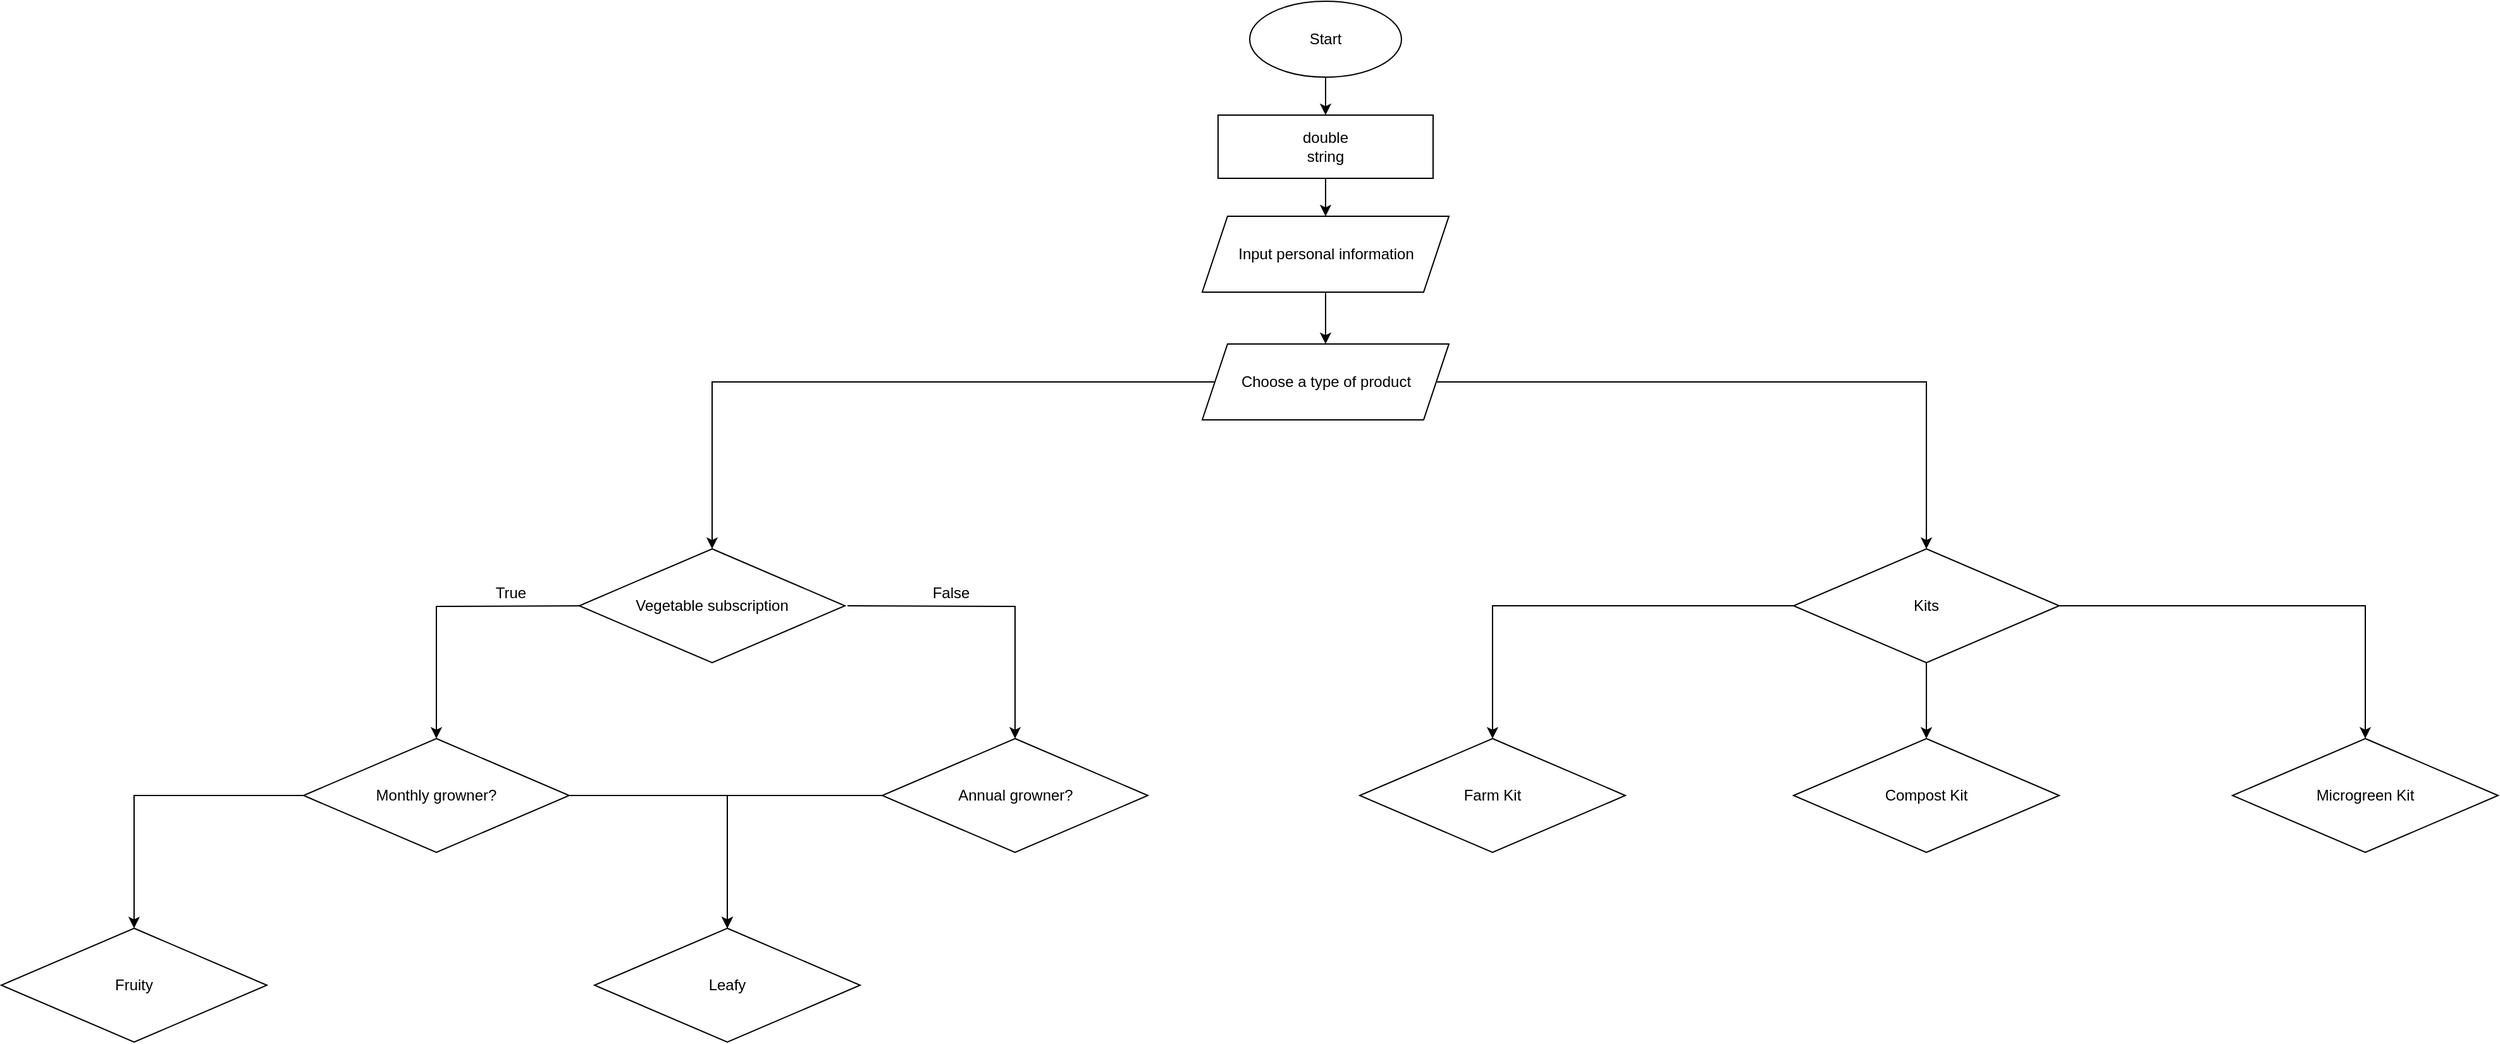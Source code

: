 <mxfile version="22.0.7" type="github">
  <diagram name="Page-1" id="1L5WrQ_xsIaw3wv9u6_h">
    <mxGraphModel dx="590" dy="493" grid="1" gridSize="10" guides="1" tooltips="1" connect="1" arrows="1" fold="1" page="1" pageScale="1" pageWidth="2339" pageHeight="3300" background="#ffffff" math="0" shadow="0">
      <root>
        <mxCell id="0" />
        <mxCell id="1" parent="0" />
        <mxCell id="IPSD1Vm8L01byhUQGxte-10" value="" style="edgeStyle=orthogonalEdgeStyle;rounded=0;orthogonalLoop=1;jettySize=auto;html=1;" parent="1" source="IPSD1Vm8L01byhUQGxte-1" target="IPSD1Vm8L01byhUQGxte-4" edge="1">
          <mxGeometry relative="1" as="geometry" />
        </mxCell>
        <mxCell id="IPSD1Vm8L01byhUQGxte-1" value="Start" style="ellipse;whiteSpace=wrap;html=1;" parent="1" vertex="1">
          <mxGeometry x="1198" y="107" width="120" height="60" as="geometry" />
        </mxCell>
        <mxCell id="IPSD1Vm8L01byhUQGxte-12" value="" style="edgeStyle=orthogonalEdgeStyle;rounded=0;orthogonalLoop=1;jettySize=auto;html=1;" parent="1" source="IPSD1Vm8L01byhUQGxte-2" target="IPSD1Vm8L01byhUQGxte-6" edge="1">
          <mxGeometry relative="1" as="geometry" />
        </mxCell>
        <mxCell id="IPSD1Vm8L01byhUQGxte-2" value="Input personal information" style="shape=parallelogram;perimeter=parallelogramPerimeter;whiteSpace=wrap;html=1;fixedSize=1;" parent="1" vertex="1">
          <mxGeometry x="1160.5" y="277" width="195" height="60" as="geometry" />
        </mxCell>
        <mxCell id="IPSD1Vm8L01byhUQGxte-11" value="" style="edgeStyle=orthogonalEdgeStyle;rounded=0;orthogonalLoop=1;jettySize=auto;html=1;" parent="1" source="IPSD1Vm8L01byhUQGxte-4" target="IPSD1Vm8L01byhUQGxte-2" edge="1">
          <mxGeometry relative="1" as="geometry" />
        </mxCell>
        <mxCell id="IPSD1Vm8L01byhUQGxte-4" value="double&lt;br&gt;string" style="rounded=0;whiteSpace=wrap;html=1;" parent="1" vertex="1">
          <mxGeometry x="1173" y="197" width="170" height="50" as="geometry" />
        </mxCell>
        <mxCell id="IPSD1Vm8L01byhUQGxte-20" style="edgeStyle=orthogonalEdgeStyle;rounded=0;orthogonalLoop=1;jettySize=auto;html=1;entryX=0.5;entryY=0;entryDx=0;entryDy=0;" parent="1" source="IPSD1Vm8L01byhUQGxte-6" target="IPSD1Vm8L01byhUQGxte-7" edge="1">
          <mxGeometry relative="1" as="geometry" />
        </mxCell>
        <mxCell id="IPSD1Vm8L01byhUQGxte-21" style="edgeStyle=orthogonalEdgeStyle;rounded=0;orthogonalLoop=1;jettySize=auto;html=1;entryX=0.5;entryY=0;entryDx=0;entryDy=0;" parent="1" source="IPSD1Vm8L01byhUQGxte-6" target="IPSD1Vm8L01byhUQGxte-9" edge="1">
          <mxGeometry relative="1" as="geometry" />
        </mxCell>
        <mxCell id="IPSD1Vm8L01byhUQGxte-6" value="Choose a type of product" style="shape=parallelogram;perimeter=parallelogramPerimeter;whiteSpace=wrap;html=1;fixedSize=1;" parent="1" vertex="1">
          <mxGeometry x="1160.5" y="378" width="195" height="60" as="geometry" />
        </mxCell>
        <mxCell id="IPSD1Vm8L01byhUQGxte-22" style="edgeStyle=orthogonalEdgeStyle;rounded=0;orthogonalLoop=1;jettySize=auto;html=1;" parent="1" target="IPSD1Vm8L01byhUQGxte-8" edge="1">
          <mxGeometry relative="1" as="geometry">
            <mxPoint x="680" y="585" as="sourcePoint" />
            <mxPoint x="563.0" y="690" as="targetPoint" />
          </mxGeometry>
        </mxCell>
        <mxCell id="IPSD1Vm8L01byhUQGxte-24" style="edgeStyle=orthogonalEdgeStyle;rounded=0;orthogonalLoop=1;jettySize=auto;html=1;entryX=0.5;entryY=0;entryDx=0;entryDy=0;" parent="1" target="IPSD1Vm8L01byhUQGxte-23" edge="1">
          <mxGeometry relative="1" as="geometry">
            <mxPoint x="1011.5" y="690" as="targetPoint" />
            <mxPoint x="880" y="585" as="sourcePoint" />
          </mxGeometry>
        </mxCell>
        <mxCell id="IPSD1Vm8L01byhUQGxte-7" value="Vegetable subscription" style="rhombus;whiteSpace=wrap;html=1;" parent="1" vertex="1">
          <mxGeometry x="668" y="540" width="210" height="90" as="geometry" />
        </mxCell>
        <mxCell id="z2n6zhJefd0Jy2QsKGM_-11" style="edgeStyle=orthogonalEdgeStyle;rounded=0;orthogonalLoop=1;jettySize=auto;html=1;entryX=0.5;entryY=0;entryDx=0;entryDy=0;" parent="1" source="IPSD1Vm8L01byhUQGxte-8" target="z2n6zhJefd0Jy2QsKGM_-9" edge="1">
          <mxGeometry relative="1" as="geometry" />
        </mxCell>
        <mxCell id="z2n6zhJefd0Jy2QsKGM_-12" style="edgeStyle=orthogonalEdgeStyle;rounded=0;orthogonalLoop=1;jettySize=auto;html=1;" parent="1" source="IPSD1Vm8L01byhUQGxte-8" target="z2n6zhJefd0Jy2QsKGM_-8" edge="1">
          <mxGeometry relative="1" as="geometry" />
        </mxCell>
        <mxCell id="IPSD1Vm8L01byhUQGxte-8" value="Monthly growner?" style="rhombus;whiteSpace=wrap;html=1;" parent="1" vertex="1">
          <mxGeometry x="450" y="690" width="210" height="90" as="geometry" />
        </mxCell>
        <mxCell id="z2n6zhJefd0Jy2QsKGM_-5" style="edgeStyle=orthogonalEdgeStyle;rounded=0;orthogonalLoop=1;jettySize=auto;html=1;entryX=0.5;entryY=0;entryDx=0;entryDy=0;" parent="1" source="IPSD1Vm8L01byhUQGxte-9" target="z2n6zhJefd0Jy2QsKGM_-1" edge="1">
          <mxGeometry relative="1" as="geometry" />
        </mxCell>
        <mxCell id="z2n6zhJefd0Jy2QsKGM_-6" style="edgeStyle=orthogonalEdgeStyle;rounded=0;orthogonalLoop=1;jettySize=auto;html=1;entryX=0.5;entryY=0;entryDx=0;entryDy=0;" parent="1" source="IPSD1Vm8L01byhUQGxte-9" target="z2n6zhJefd0Jy2QsKGM_-2" edge="1">
          <mxGeometry relative="1" as="geometry" />
        </mxCell>
        <mxCell id="z2n6zhJefd0Jy2QsKGM_-7" style="edgeStyle=orthogonalEdgeStyle;rounded=0;orthogonalLoop=1;jettySize=auto;html=1;entryX=0.5;entryY=0;entryDx=0;entryDy=0;" parent="1" source="IPSD1Vm8L01byhUQGxte-9" target="z2n6zhJefd0Jy2QsKGM_-4" edge="1">
          <mxGeometry relative="1" as="geometry" />
        </mxCell>
        <mxCell id="IPSD1Vm8L01byhUQGxte-9" value="Kits" style="rhombus;whiteSpace=wrap;html=1;" parent="1" vertex="1">
          <mxGeometry x="1628" y="540" width="210" height="90" as="geometry" />
        </mxCell>
        <mxCell id="z2n6zhJefd0Jy2QsKGM_-10" style="edgeStyle=orthogonalEdgeStyle;rounded=0;orthogonalLoop=1;jettySize=auto;html=1;entryX=0.5;entryY=0;entryDx=0;entryDy=0;" parent="1" source="IPSD1Vm8L01byhUQGxte-23" target="z2n6zhJefd0Jy2QsKGM_-9" edge="1">
          <mxGeometry relative="1" as="geometry" />
        </mxCell>
        <mxCell id="IPSD1Vm8L01byhUQGxte-23" value="Annual growner?" style="rhombus;whiteSpace=wrap;html=1;" parent="1" vertex="1">
          <mxGeometry x="907.5" y="690" width="210" height="90" as="geometry" />
        </mxCell>
        <mxCell id="IPSD1Vm8L01byhUQGxte-25" value="True" style="text;html=1;strokeColor=none;fillColor=none;align=center;verticalAlign=middle;whiteSpace=wrap;rounded=0;" parent="1" vertex="1">
          <mxGeometry x="584" y="560" width="60" height="30" as="geometry" />
        </mxCell>
        <mxCell id="IPSD1Vm8L01byhUQGxte-26" value="False" style="text;html=1;strokeColor=none;fillColor=none;align=center;verticalAlign=middle;whiteSpace=wrap;rounded=0;" parent="1" vertex="1">
          <mxGeometry x="932" y="560" width="60" height="30" as="geometry" />
        </mxCell>
        <mxCell id="z2n6zhJefd0Jy2QsKGM_-1" value="Farm Kit" style="rhombus;whiteSpace=wrap;html=1;" parent="1" vertex="1">
          <mxGeometry x="1285" y="690" width="210" height="90" as="geometry" />
        </mxCell>
        <mxCell id="z2n6zhJefd0Jy2QsKGM_-2" value="Compost Kit" style="rhombus;whiteSpace=wrap;html=1;" parent="1" vertex="1">
          <mxGeometry x="1628" y="690" width="210" height="90" as="geometry" />
        </mxCell>
        <mxCell id="z2n6zhJefd0Jy2QsKGM_-4" value="Microgreen Kit" style="rhombus;whiteSpace=wrap;html=1;" parent="1" vertex="1">
          <mxGeometry x="1975" y="690" width="210" height="90" as="geometry" />
        </mxCell>
        <mxCell id="z2n6zhJefd0Jy2QsKGM_-8" value="Fruity" style="rhombus;whiteSpace=wrap;html=1;" parent="1" vertex="1">
          <mxGeometry x="211" y="840" width="210" height="90" as="geometry" />
        </mxCell>
        <mxCell id="z2n6zhJefd0Jy2QsKGM_-9" value="Leafy" style="rhombus;whiteSpace=wrap;html=1;" parent="1" vertex="1">
          <mxGeometry x="680" y="840" width="210" height="90" as="geometry" />
        </mxCell>
      </root>
    </mxGraphModel>
  </diagram>
</mxfile>
